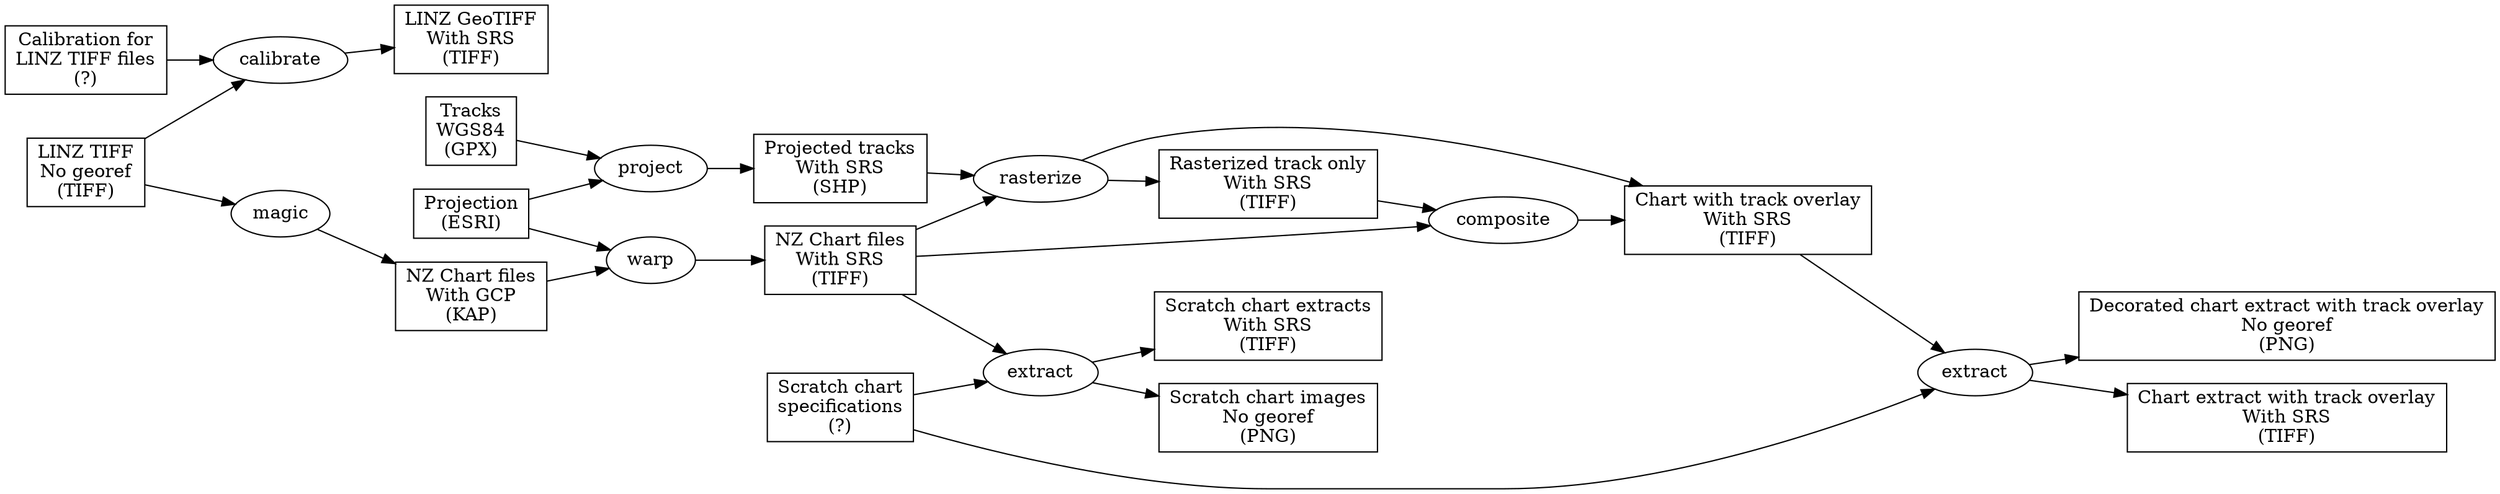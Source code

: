 digraph
{
   rankdir=LR

   {
      node [ shape=box ]
      LINZ_tif         [ label="LINZ TIFF\nNo georef\n(TIFF)" ]
      LINZ_GTiff       [ label="LINZ GeoTIFF\nWith SRS\n(TIFF)" ]
      NZ_chart_kap     [ label="NZ Chart files\nWith GCP\n(KAP)" ]
      LINZ_cal         [ label="Calibration for\nLINZ TIFF files\n(?)" ]
      NZ_chart_tiff    [ label="NZ Chart files\nWith SRS\n(TIFF)" ]
      scratch_spec     [ label="Scratch chart\nspecifications\n(?)" ]
      track_gpx        [ label="Tracks\nWGS84\n(GPX)" ]
      track_shp        [ label="Projected tracks\nWith SRS\n(SHP)" ]
      projection       [ label="Projection\n(ESRI)" ]
      scratch_png      [ label="Scratch chart images\nNo georef\n(PNG)" ]
      scratch_tiff     [ label="Scratch chart extracts\nWith SRS\n(TIFF)" ]
      track_overlay       [ label="Rasterized track only\nWith SRS\n(TIFF)" ]
      chart_with_overlay  [ label="Chart with track overlay\nWith SRS\n(TIFF)" ]
      scratch_with_overlay_png  [ label="Decorated chart extract with track overlay\nNo georef\n(PNG)" ]
      scratch_with_overlay_tiff [ label="Chart extract with track overlay\nWith SRS\n(TIFF)" ]
   }
   
   extract1 [ label="extract" ]
      
   LINZ_tif -> calibrate
   LINZ_cal -> calibrate
   calibrate -> LINZ_GTiff

   LINZ_tif -> magic
   magic -> NZ_chart_kap
   
   NZ_chart_kap -> warp
   projection -> warp
   warp -> NZ_chart_tiff
   
   NZ_chart_tiff -> extract
   scratch_spec -> extract
   extract -> scratch_png
   extract -> scratch_tiff
   
   track_gpx -> project
   projection -> project
   project -> track_shp
   
   track_shp -> rasterize
   NZ_chart_tiff -> rasterize
   rasterize -> chart_with_overlay
   rasterize -> track_overlay
   
#   track_shp -> summarize
#   scratch_spec -> summarize
#   NZ_chart_tiff -> summarize
#   summarize -> small_chart_with_track_png

   NZ_chart_tiff -> composite
   track_overlay -> composite
   composite -> chart_with_overlay
   
   scratch_spec -> extract1
   chart_with_overlay -> extract1
   extract1 -> scratch_with_overlay_tiff
   extract1 -> scratch_with_overlay_png
   
}
